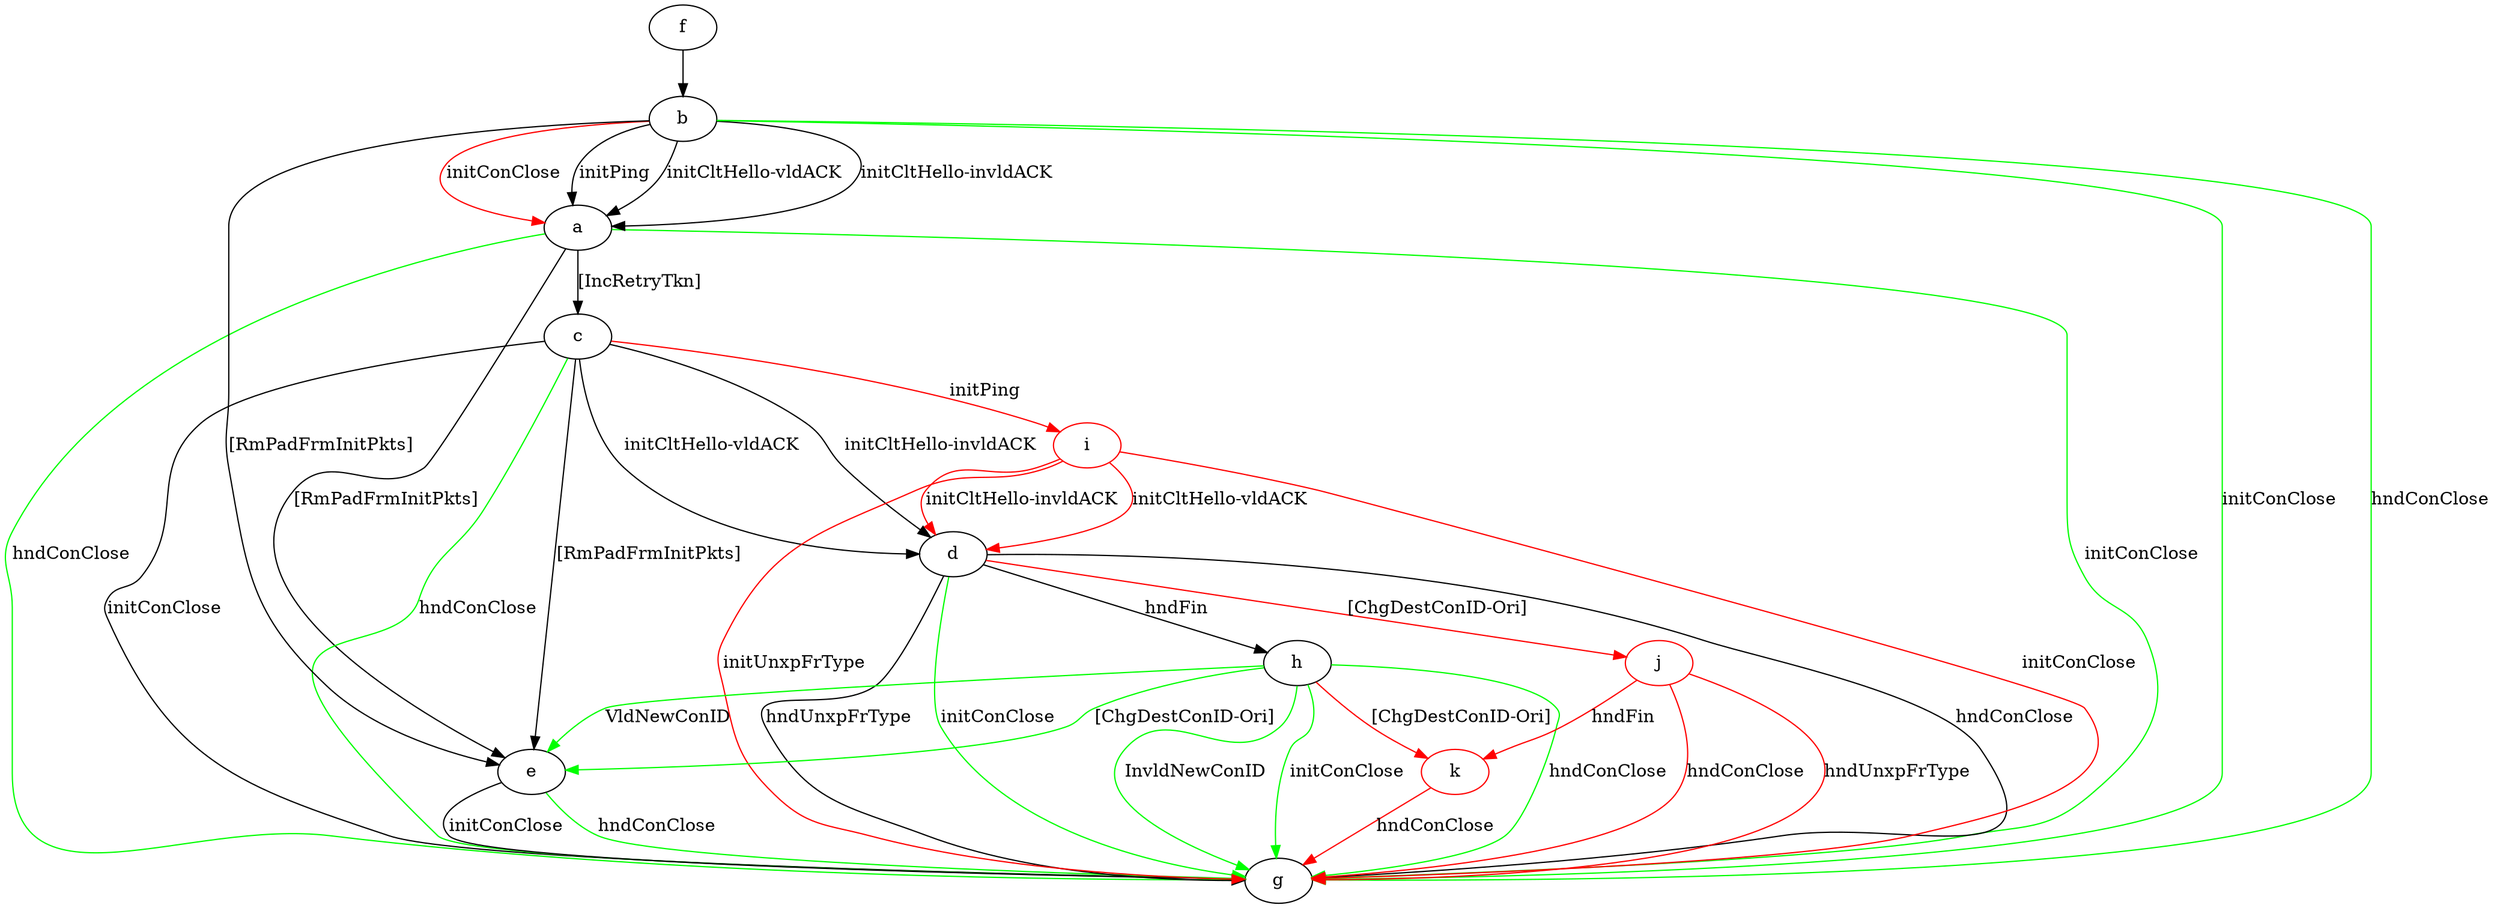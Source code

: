 digraph "" {
	a -> c	[key=0,
		label="[IncRetryTkn] "];
	a -> e	[key=0,
		label="[RmPadFrmInitPkts] "];
	a -> g	[key=0,
		color=green,
		label="initConClose "];
	a -> g	[key=1,
		color=green,
		label="hndConClose "];
	b -> a	[key=0,
		label="initPing "];
	b -> a	[key=1,
		label="initCltHello-vldACK "];
	b -> a	[key=2,
		label="initCltHello-invldACK "];
	b -> a	[key=3,
		color=red,
		label="initConClose "];
	b -> e	[key=0,
		label="[RmPadFrmInitPkts] "];
	b -> g	[key=0,
		color=green,
		label="initConClose "];
	b -> g	[key=1,
		color=green,
		label="hndConClose "];
	c -> d	[key=0,
		label="initCltHello-vldACK "];
	c -> d	[key=1,
		label="initCltHello-invldACK "];
	c -> e	[key=0,
		label="[RmPadFrmInitPkts] "];
	c -> g	[key=0,
		label="initConClose "];
	c -> g	[key=1,
		color=green,
		label="hndConClose "];
	i	[color=red];
	c -> i	[key=0,
		color=red,
		label="initPing "];
	d -> g	[key=0,
		label="hndConClose "];
	d -> g	[key=1,
		label="hndUnxpFrType "];
	d -> g	[key=2,
		color=green,
		label="initConClose "];
	d -> h	[key=0,
		label="hndFin "];
	j	[color=red];
	d -> j	[key=0,
		color=red,
		label="[ChgDestConID-Ori] "];
	e -> g	[key=0,
		label="initConClose "];
	e -> g	[key=1,
		color=green,
		label="hndConClose "];
	f -> b	[key=0];
	h -> e	[key=0,
		color=green,
		label="VldNewConID "];
	h -> e	[key=1,
		color=green,
		label="[ChgDestConID-Ori] "];
	h -> g	[key=0,
		color=green,
		label="initConClose "];
	h -> g	[key=1,
		color=green,
		label="hndConClose "];
	h -> g	[key=2,
		color=green,
		label="InvldNewConID "];
	k	[color=red];
	h -> k	[key=0,
		color=red,
		label="[ChgDestConID-Ori] "];
	i -> d	[key=0,
		color=red,
		label="initCltHello-vldACK "];
	i -> d	[key=1,
		color=red,
		label="initCltHello-invldACK "];
	i -> g	[key=0,
		color=red,
		label="initConClose "];
	i -> g	[key=1,
		color=red,
		label="initUnxpFrType "];
	j -> g	[key=0,
		color=red,
		label="hndConClose "];
	j -> g	[key=1,
		color=red,
		label="hndUnxpFrType "];
	j -> k	[key=0,
		color=red,
		label="hndFin "];
	k -> g	[key=0,
		color=red,
		label="hndConClose "];
}
